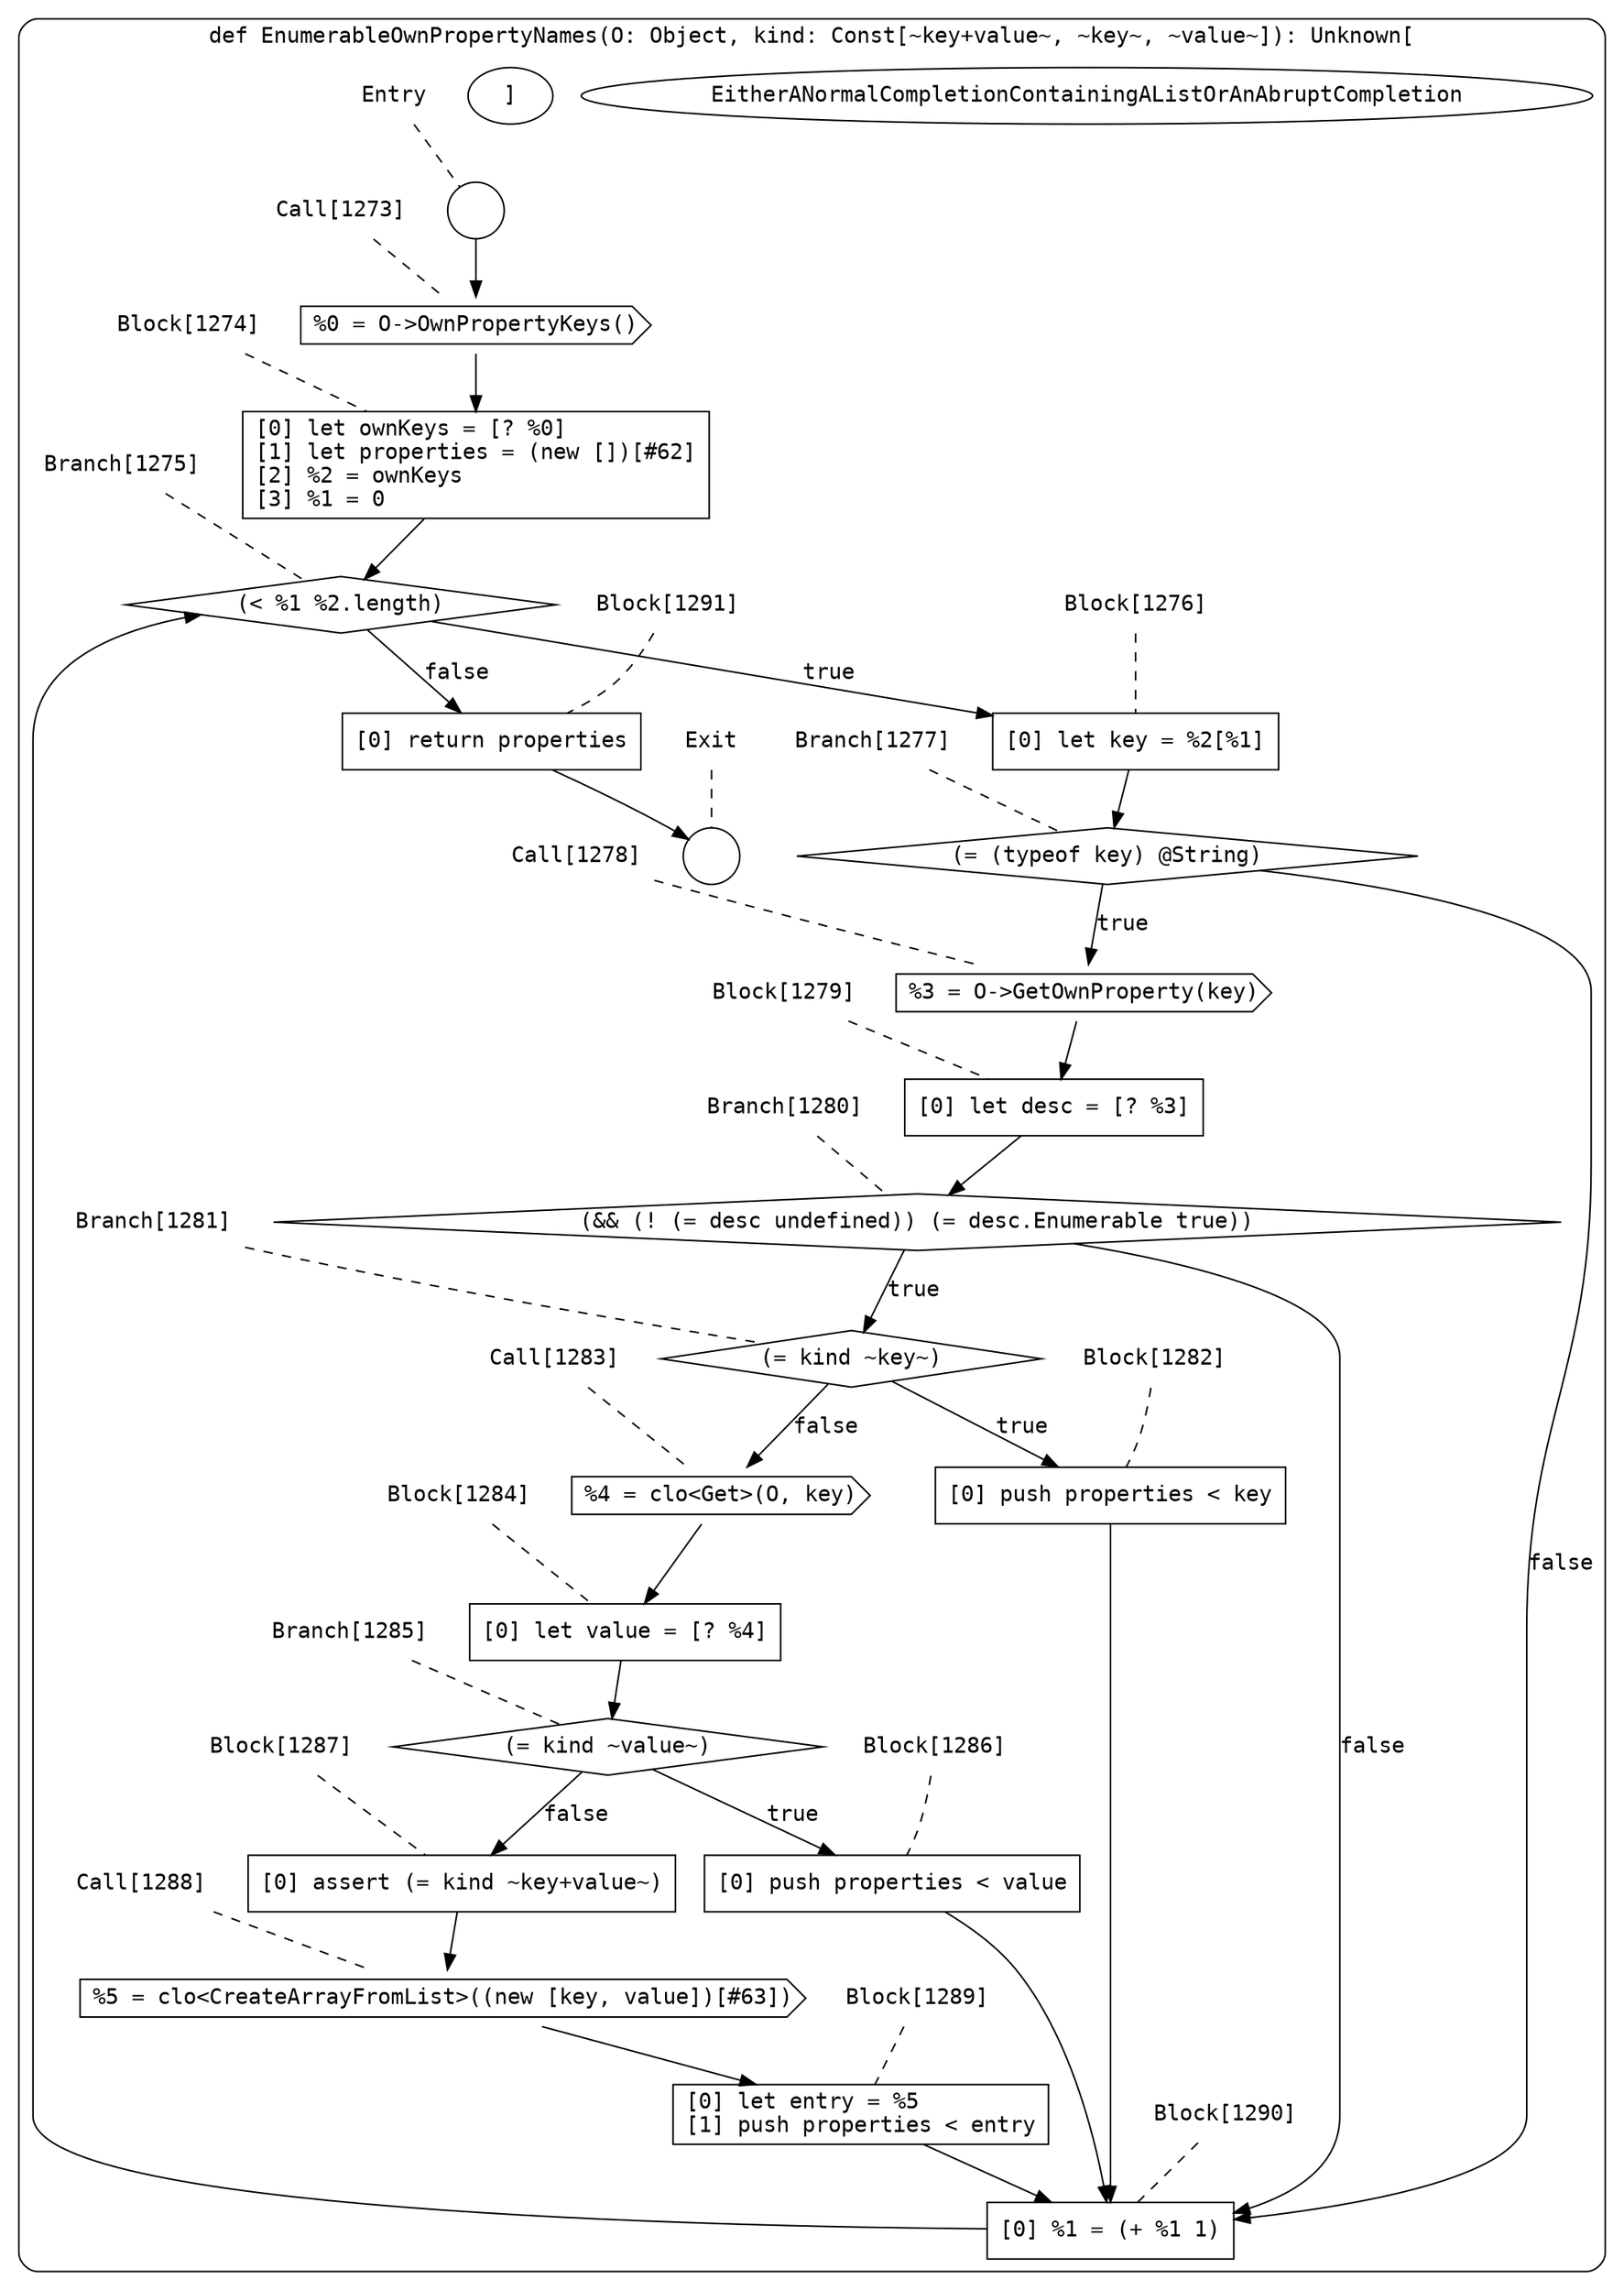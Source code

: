 digraph {
  graph [fontname = "Consolas"]
  node [fontname = "Consolas"]
  edge [fontname = "Consolas"]
  subgraph cluster152 {
    label = "def EnumerableOwnPropertyNames(O: Object, kind: Const[~key+value~, ~key~, ~value~]): Unknown["EitherANormalCompletionContainingAListOrAnAbruptCompletion"]"
    style = rounded
    cluster152_entry_name [shape=none, label=<<font color="black">Entry</font>>]
    cluster152_entry_name -> cluster152_entry [arrowhead=none, color="black", style=dashed]
    cluster152_entry [shape=circle label=" " color="black" fillcolor="white" style=filled]
    cluster152_entry -> node1273 [color="black"]
    cluster152_exit_name [shape=none, label=<<font color="black">Exit</font>>]
    cluster152_exit_name -> cluster152_exit [arrowhead=none, color="black", style=dashed]
    cluster152_exit [shape=circle label=" " color="black" fillcolor="white" style=filled]
    node1273_name [shape=none, label=<<font color="black">Call[1273]</font>>]
    node1273_name -> node1273 [arrowhead=none, color="black", style=dashed]
    node1273 [shape=cds, label=<<font color="black">%0 = O-&gt;OwnPropertyKeys()</font>> color="black" fillcolor="white", style=filled]
    node1273 -> node1274 [color="black"]
    node1274_name [shape=none, label=<<font color="black">Block[1274]</font>>]
    node1274_name -> node1274 [arrowhead=none, color="black", style=dashed]
    node1274 [shape=box, label=<<font color="black">[0] let ownKeys = [? %0]<BR ALIGN="LEFT"/>[1] let properties = (new [])[#62]<BR ALIGN="LEFT"/>[2] %2 = ownKeys<BR ALIGN="LEFT"/>[3] %1 = 0<BR ALIGN="LEFT"/></font>> color="black" fillcolor="white", style=filled]
    node1274 -> node1275 [color="black"]
    node1275_name [shape=none, label=<<font color="black">Branch[1275]</font>>]
    node1275_name -> node1275 [arrowhead=none, color="black", style=dashed]
    node1275 [shape=diamond, label=<<font color="black">(&lt; %1 %2.length)</font>> color="black" fillcolor="white", style=filled]
    node1275 -> node1276 [label=<<font color="black">true</font>> color="black"]
    node1275 -> node1291 [label=<<font color="black">false</font>> color="black"]
    node1276_name [shape=none, label=<<font color="black">Block[1276]</font>>]
    node1276_name -> node1276 [arrowhead=none, color="black", style=dashed]
    node1276 [shape=box, label=<<font color="black">[0] let key = %2[%1]<BR ALIGN="LEFT"/></font>> color="black" fillcolor="white", style=filled]
    node1276 -> node1277 [color="black"]
    node1291_name [shape=none, label=<<font color="black">Block[1291]</font>>]
    node1291_name -> node1291 [arrowhead=none, color="black", style=dashed]
    node1291 [shape=box, label=<<font color="black">[0] return properties<BR ALIGN="LEFT"/></font>> color="black" fillcolor="white", style=filled]
    node1291 -> cluster152_exit [color="black"]
    node1277_name [shape=none, label=<<font color="black">Branch[1277]</font>>]
    node1277_name -> node1277 [arrowhead=none, color="black", style=dashed]
    node1277 [shape=diamond, label=<<font color="black">(= (typeof key) @String)</font>> color="black" fillcolor="white", style=filled]
    node1277 -> node1278 [label=<<font color="black">true</font>> color="black"]
    node1277 -> node1290 [label=<<font color="black">false</font>> color="black"]
    node1278_name [shape=none, label=<<font color="black">Call[1278]</font>>]
    node1278_name -> node1278 [arrowhead=none, color="black", style=dashed]
    node1278 [shape=cds, label=<<font color="black">%3 = O-&gt;GetOwnProperty(key)</font>> color="black" fillcolor="white", style=filled]
    node1278 -> node1279 [color="black"]
    node1290_name [shape=none, label=<<font color="black">Block[1290]</font>>]
    node1290_name -> node1290 [arrowhead=none, color="black", style=dashed]
    node1290 [shape=box, label=<<font color="black">[0] %1 = (+ %1 1)<BR ALIGN="LEFT"/></font>> color="black" fillcolor="white", style=filled]
    node1290 -> node1275 [color="black"]
    node1279_name [shape=none, label=<<font color="black">Block[1279]</font>>]
    node1279_name -> node1279 [arrowhead=none, color="black", style=dashed]
    node1279 [shape=box, label=<<font color="black">[0] let desc = [? %3]<BR ALIGN="LEFT"/></font>> color="black" fillcolor="white", style=filled]
    node1279 -> node1280 [color="black"]
    node1280_name [shape=none, label=<<font color="black">Branch[1280]</font>>]
    node1280_name -> node1280 [arrowhead=none, color="black", style=dashed]
    node1280 [shape=diamond, label=<<font color="black">(&amp;&amp; (! (= desc undefined)) (= desc.Enumerable true))</font>> color="black" fillcolor="white", style=filled]
    node1280 -> node1281 [label=<<font color="black">true</font>> color="black"]
    node1280 -> node1290 [label=<<font color="black">false</font>> color="black"]
    node1281_name [shape=none, label=<<font color="black">Branch[1281]</font>>]
    node1281_name -> node1281 [arrowhead=none, color="black", style=dashed]
    node1281 [shape=diamond, label=<<font color="black">(= kind ~key~)</font>> color="black" fillcolor="white", style=filled]
    node1281 -> node1282 [label=<<font color="black">true</font>> color="black"]
    node1281 -> node1283 [label=<<font color="black">false</font>> color="black"]
    node1282_name [shape=none, label=<<font color="black">Block[1282]</font>>]
    node1282_name -> node1282 [arrowhead=none, color="black", style=dashed]
    node1282 [shape=box, label=<<font color="black">[0] push properties &lt; key<BR ALIGN="LEFT"/></font>> color="black" fillcolor="white", style=filled]
    node1282 -> node1290 [color="black"]
    node1283_name [shape=none, label=<<font color="black">Call[1283]</font>>]
    node1283_name -> node1283 [arrowhead=none, color="black", style=dashed]
    node1283 [shape=cds, label=<<font color="black">%4 = clo&lt;Get&gt;(O, key)</font>> color="black" fillcolor="white", style=filled]
    node1283 -> node1284 [color="black"]
    node1284_name [shape=none, label=<<font color="black">Block[1284]</font>>]
    node1284_name -> node1284 [arrowhead=none, color="black", style=dashed]
    node1284 [shape=box, label=<<font color="black">[0] let value = [? %4]<BR ALIGN="LEFT"/></font>> color="black" fillcolor="white", style=filled]
    node1284 -> node1285 [color="black"]
    node1285_name [shape=none, label=<<font color="black">Branch[1285]</font>>]
    node1285_name -> node1285 [arrowhead=none, color="black", style=dashed]
    node1285 [shape=diamond, label=<<font color="black">(= kind ~value~)</font>> color="black" fillcolor="white", style=filled]
    node1285 -> node1286 [label=<<font color="black">true</font>> color="black"]
    node1285 -> node1287 [label=<<font color="black">false</font>> color="black"]
    node1286_name [shape=none, label=<<font color="black">Block[1286]</font>>]
    node1286_name -> node1286 [arrowhead=none, color="black", style=dashed]
    node1286 [shape=box, label=<<font color="black">[0] push properties &lt; value<BR ALIGN="LEFT"/></font>> color="black" fillcolor="white", style=filled]
    node1286 -> node1290 [color="black"]
    node1287_name [shape=none, label=<<font color="black">Block[1287]</font>>]
    node1287_name -> node1287 [arrowhead=none, color="black", style=dashed]
    node1287 [shape=box, label=<<font color="black">[0] assert (= kind ~key+value~)<BR ALIGN="LEFT"/></font>> color="black" fillcolor="white", style=filled]
    node1287 -> node1288 [color="black"]
    node1288_name [shape=none, label=<<font color="black">Call[1288]</font>>]
    node1288_name -> node1288 [arrowhead=none, color="black", style=dashed]
    node1288 [shape=cds, label=<<font color="black">%5 = clo&lt;CreateArrayFromList&gt;((new [key, value])[#63])</font>> color="black" fillcolor="white", style=filled]
    node1288 -> node1289 [color="black"]
    node1289_name [shape=none, label=<<font color="black">Block[1289]</font>>]
    node1289_name -> node1289 [arrowhead=none, color="black", style=dashed]
    node1289 [shape=box, label=<<font color="black">[0] let entry = %5<BR ALIGN="LEFT"/>[1] push properties &lt; entry<BR ALIGN="LEFT"/></font>> color="black" fillcolor="white", style=filled]
    node1289 -> node1290 [color="black"]
  }
}